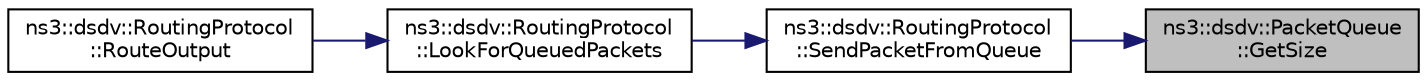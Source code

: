 digraph "ns3::dsdv::PacketQueue::GetSize"
{
 // LATEX_PDF_SIZE
  edge [fontname="Helvetica",fontsize="10",labelfontname="Helvetica",labelfontsize="10"];
  node [fontname="Helvetica",fontsize="10",shape=record];
  rankdir="RL";
  Node1 [label="ns3::dsdv::PacketQueue\l::GetSize",height=0.2,width=0.4,color="black", fillcolor="grey75", style="filled", fontcolor="black",tooltip="Get the number of entries."];
  Node1 -> Node2 [dir="back",color="midnightblue",fontsize="10",style="solid",fontname="Helvetica"];
  Node2 [label="ns3::dsdv::RoutingProtocol\l::SendPacketFromQueue",height=0.2,width=0.4,color="black", fillcolor="white", style="filled",URL="$classns3_1_1dsdv_1_1_routing_protocol.html#a9359912928dc5b8dc851366a78c0cc8c",tooltip="Send packet from queue."];
  Node2 -> Node3 [dir="back",color="midnightblue",fontsize="10",style="solid",fontname="Helvetica"];
  Node3 [label="ns3::dsdv::RoutingProtocol\l::LookForQueuedPackets",height=0.2,width=0.4,color="black", fillcolor="white", style="filled",URL="$classns3_1_1dsdv_1_1_routing_protocol.html#a775bb168f6e8c4feb854aba73326681e",tooltip="Look for any queued packets to send them out."];
  Node3 -> Node4 [dir="back",color="midnightblue",fontsize="10",style="solid",fontname="Helvetica"];
  Node4 [label="ns3::dsdv::RoutingProtocol\l::RouteOutput",height=0.2,width=0.4,color="black", fillcolor="white", style="filled",URL="$classns3_1_1dsdv_1_1_routing_protocol.html#af025a37dfb12829be3a1f484c5c926c0",tooltip="Query routing cache for an existing route, for an outbound packet."];
}
